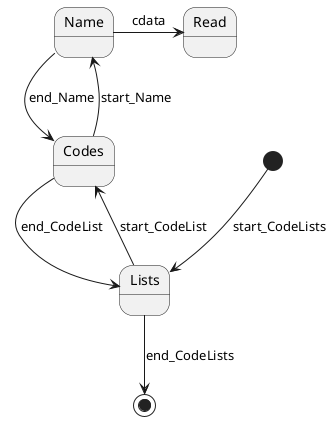 @startuml
'https://plantuml.com/state-diagram

[*] --> Lists: start_CodeLists
Lists --> Codes: start_CodeList
Codes --> Name: start_Name
Name -> Read: cdata
Name -> Codes: end_Name
Codes --> Lists: end_CodeList
Lists --> [*]: end_CodeLists

@enduml